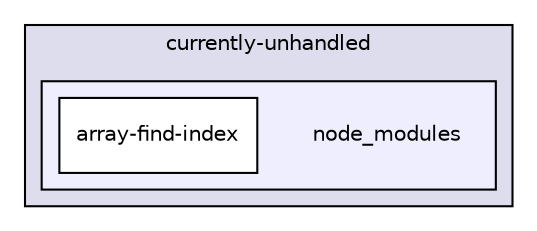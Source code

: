 digraph "gulp-src/node_modules/gulp-html-to-json/node_modules/gulp-util/node_modules/dateformat/node_modules/meow/node_modules/loud-rejection/node_modules/currently-unhandled/node_modules" {
  compound=true
  node [ fontsize="10", fontname="Helvetica"];
  edge [ labelfontsize="10", labelfontname="Helvetica"];
  subgraph clusterdir_10927f4a72d926efad900bd93f2c6d4d {
    graph [ bgcolor="#ddddee", pencolor="black", label="currently-unhandled" fontname="Helvetica", fontsize="10", URL="dir_10927f4a72d926efad900bd93f2c6d4d.html"]
  subgraph clusterdir_713f384a6c22ef67832c54ce83bab8bf {
    graph [ bgcolor="#eeeeff", pencolor="black", label="" URL="dir_713f384a6c22ef67832c54ce83bab8bf.html"];
    dir_713f384a6c22ef67832c54ce83bab8bf [shape=plaintext label="node_modules"];
    dir_97ed87e0e9d0ae9b29d0637ac7ca1f54 [shape=box label="array-find-index" color="black" fillcolor="white" style="filled" URL="dir_97ed87e0e9d0ae9b29d0637ac7ca1f54.html"];
  }
  }
}
